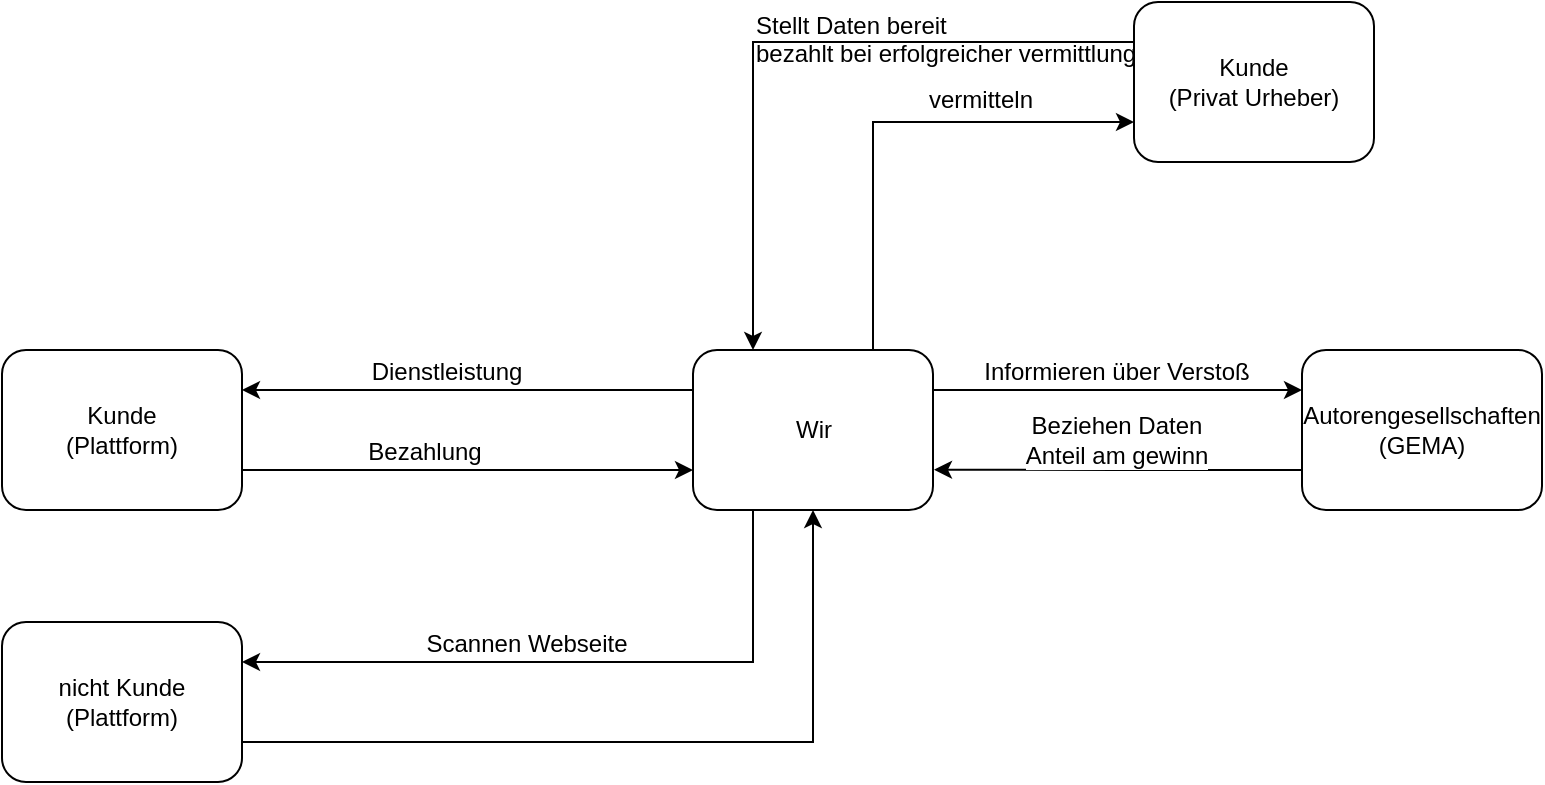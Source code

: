 <mxfile version="10.6.0" type="device"><diagram name="Page-1" id="2a216829-ef6e-dabb-86c1-c78162f3ba2b"><mxGraphModel dx="797" dy="455" grid="1" gridSize="10" guides="1" tooltips="1" connect="1" arrows="1" fold="1" page="1" pageScale="1" pageWidth="1100" pageHeight="850" background="#ffffff" math="0" shadow="0"><root><mxCell id="0"/><mxCell id="1" parent="0"/><mxCell id="ymG8bwVoCFSA84cCNuGB-2" style="edgeStyle=orthogonalEdgeStyle;rounded=0;orthogonalLoop=1;jettySize=auto;html=1;exitX=1;exitY=0.25;exitDx=0;exitDy=0;entryX=0;entryY=0.25;entryDx=0;entryDy=0;" edge="1" parent="1" source="ymG8bwVoCFSA84cCNuGB-1" target="ymG8bwVoCFSA84cCNuGB-3"><mxGeometry relative="1" as="geometry"><mxPoint x="720" y="404" as="targetPoint"/></mxGeometry></mxCell><mxCell id="ymG8bwVoCFSA84cCNuGB-20" value="Informieren über Verstoß" style="text;html=1;resizable=0;points=[];align=center;verticalAlign=middle;labelBackgroundColor=#ffffff;" vertex="1" connectable="0" parent="ymG8bwVoCFSA84cCNuGB-2"><mxGeometry x="-0.227" y="1" relative="1" as="geometry"><mxPoint x="20" y="-8" as="offset"/></mxGeometry></mxCell><mxCell id="ymG8bwVoCFSA84cCNuGB-8" style="edgeStyle=orthogonalEdgeStyle;rounded=0;orthogonalLoop=1;jettySize=auto;html=1;exitX=0;exitY=0.25;exitDx=0;exitDy=0;entryX=1;entryY=0.25;entryDx=0;entryDy=0;" edge="1" parent="1" source="ymG8bwVoCFSA84cCNuGB-1" target="ymG8bwVoCFSA84cCNuGB-6"><mxGeometry relative="1" as="geometry"/></mxCell><mxCell id="ymG8bwVoCFSA84cCNuGB-16" value="Dienstleistung&lt;br&gt;" style="text;html=1;resizable=0;points=[];align=center;verticalAlign=middle;labelBackgroundColor=#ffffff;" vertex="1" connectable="0" parent="ymG8bwVoCFSA84cCNuGB-8"><mxGeometry x="0.097" y="1" relative="1" as="geometry"><mxPoint y="-10" as="offset"/></mxGeometry></mxCell><mxCell id="ymG8bwVoCFSA84cCNuGB-10" style="edgeStyle=orthogonalEdgeStyle;rounded=0;orthogonalLoop=1;jettySize=auto;html=1;exitX=0.25;exitY=1;exitDx=0;exitDy=0;entryX=1;entryY=0.25;entryDx=0;entryDy=0;" edge="1" parent="1" source="ymG8bwVoCFSA84cCNuGB-1" target="ymG8bwVoCFSA84cCNuGB-7"><mxGeometry relative="1" as="geometry"><mxPoint x="520" y="550" as="targetPoint"/></mxGeometry></mxCell><mxCell id="ymG8bwVoCFSA84cCNuGB-22" value="Scannen Webseite" style="text;html=1;resizable=0;points=[];align=center;verticalAlign=middle;labelBackgroundColor=#ffffff;" vertex="1" connectable="0" parent="ymG8bwVoCFSA84cCNuGB-10"><mxGeometry x="0.145" y="-1" relative="1" as="geometry"><mxPoint y="-8" as="offset"/></mxGeometry></mxCell><mxCell id="ymG8bwVoCFSA84cCNuGB-14" style="edgeStyle=orthogonalEdgeStyle;rounded=0;orthogonalLoop=1;jettySize=auto;html=1;exitX=0.75;exitY=0;exitDx=0;exitDy=0;entryX=0;entryY=0.75;entryDx=0;entryDy=0;" edge="1" parent="1" source="ymG8bwVoCFSA84cCNuGB-1" target="ymG8bwVoCFSA84cCNuGB-4"><mxGeometry relative="1" as="geometry"><mxPoint x="579.571" y="280" as="targetPoint"/></mxGeometry></mxCell><mxCell id="ymG8bwVoCFSA84cCNuGB-19" value="vermitteln" style="text;html=1;resizable=0;points=[];align=center;verticalAlign=middle;labelBackgroundColor=#ffffff;" vertex="1" connectable="0" parent="ymG8bwVoCFSA84cCNuGB-14"><mxGeometry x="-0.068" y="-28" relative="1" as="geometry"><mxPoint x="53" y="-39" as="offset"/></mxGeometry></mxCell><mxCell id="ymG8bwVoCFSA84cCNuGB-1" value="Wir" style="shape=ext;rounded=1;html=1;whiteSpace=wrap;" vertex="1" parent="1"><mxGeometry x="489.5" y="384" width="120" height="80" as="geometry"/></mxCell><mxCell id="ymG8bwVoCFSA84cCNuGB-12" style="edgeStyle=orthogonalEdgeStyle;rounded=0;orthogonalLoop=1;jettySize=auto;html=1;exitX=0;exitY=0.75;exitDx=0;exitDy=0;" edge="1" parent="1" source="ymG8bwVoCFSA84cCNuGB-3"><mxGeometry relative="1" as="geometry"><mxPoint x="610" y="443.857" as="targetPoint"/></mxGeometry></mxCell><mxCell id="ymG8bwVoCFSA84cCNuGB-21" value="Beziehen Daten&lt;br&gt;Anteil am gewinn&lt;br&gt;" style="text;html=1;resizable=0;points=[];align=center;verticalAlign=middle;labelBackgroundColor=#ffffff;" vertex="1" connectable="0" parent="ymG8bwVoCFSA84cCNuGB-12"><mxGeometry x="0.162" relative="1" as="geometry"><mxPoint x="13" y="-16" as="offset"/></mxGeometry></mxCell><mxCell id="ymG8bwVoCFSA84cCNuGB-3" value="&lt;span&gt;Autorengesellschaften&lt;/span&gt;&lt;br&gt;(GEMA)&lt;br&gt;" style="shape=ext;rounded=1;html=1;whiteSpace=wrap;" vertex="1" parent="1"><mxGeometry x="794" y="384" width="120" height="80" as="geometry"/></mxCell><mxCell id="ymG8bwVoCFSA84cCNuGB-13" style="edgeStyle=orthogonalEdgeStyle;rounded=0;orthogonalLoop=1;jettySize=auto;html=1;exitX=0;exitY=0.25;exitDx=0;exitDy=0;entryX=0.25;entryY=0;entryDx=0;entryDy=0;" edge="1" parent="1" source="ymG8bwVoCFSA84cCNuGB-4" target="ymG8bwVoCFSA84cCNuGB-1"><mxGeometry relative="1" as="geometry"><mxPoint x="520" y="230.143" as="targetPoint"/></mxGeometry></mxCell><mxCell id="ymG8bwVoCFSA84cCNuGB-4" value="Kunde&lt;br&gt;(Privat Urheber)" style="shape=ext;rounded=1;html=1;whiteSpace=wrap;" vertex="1" parent="1"><mxGeometry x="710" y="210" width="120" height="80" as="geometry"/></mxCell><mxCell id="ymG8bwVoCFSA84cCNuGB-9" style="edgeStyle=orthogonalEdgeStyle;rounded=0;orthogonalLoop=1;jettySize=auto;html=1;exitX=1;exitY=0.75;exitDx=0;exitDy=0;entryX=0;entryY=0.75;entryDx=0;entryDy=0;" edge="1" parent="1" source="ymG8bwVoCFSA84cCNuGB-6" target="ymG8bwVoCFSA84cCNuGB-1"><mxGeometry relative="1" as="geometry"/></mxCell><mxCell id="ymG8bwVoCFSA84cCNuGB-17" value="Bezahlung" style="text;html=1;resizable=0;points=[];align=center;verticalAlign=middle;labelBackgroundColor=#ffffff;" vertex="1" connectable="0" parent="ymG8bwVoCFSA84cCNuGB-9"><mxGeometry x="-0.195" y="2" relative="1" as="geometry"><mxPoint y="-7" as="offset"/></mxGeometry></mxCell><mxCell id="ymG8bwVoCFSA84cCNuGB-6" value="Kunde&lt;br&gt;(Plattform)&lt;br&gt;" style="shape=ext;rounded=1;html=1;whiteSpace=wrap;" vertex="1" parent="1"><mxGeometry x="144" y="384" width="120" height="80" as="geometry"/></mxCell><mxCell id="ymG8bwVoCFSA84cCNuGB-11" style="edgeStyle=orthogonalEdgeStyle;rounded=0;orthogonalLoop=1;jettySize=auto;html=1;exitX=1;exitY=0.75;exitDx=0;exitDy=0;entryX=0.5;entryY=1;entryDx=0;entryDy=0;" edge="1" parent="1" source="ymG8bwVoCFSA84cCNuGB-7" target="ymG8bwVoCFSA84cCNuGB-1"><mxGeometry relative="1" as="geometry"><mxPoint x="560" y="579.857" as="targetPoint"/></mxGeometry></mxCell><mxCell id="ymG8bwVoCFSA84cCNuGB-7" value="nicht Kunde&lt;br&gt;(Plattform)&lt;br&gt;" style="shape=ext;rounded=1;html=1;whiteSpace=wrap;" vertex="1" parent="1"><mxGeometry x="144" y="520" width="120" height="80" as="geometry"/></mxCell><mxCell id="ymG8bwVoCFSA84cCNuGB-18" value="Stellt Daten bereit&lt;br&gt;bezahlt bei erfolgreicher vermittlung&lt;br&gt;" style="text;html=1;resizable=0;points=[];autosize=1;align=left;verticalAlign=top;spacingTop=-4;" vertex="1" parent="1"><mxGeometry x="519" y="212" width="210" height="30" as="geometry"/></mxCell></root></mxGraphModel></diagram></mxfile>